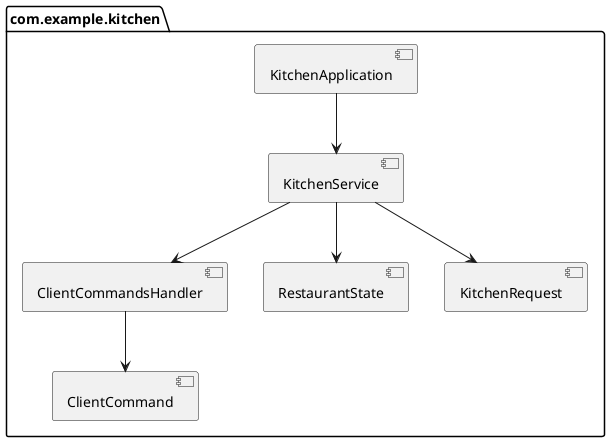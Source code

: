 @startuml component

package "com.example.kitchen" {
    [KitchenApplication] --> [KitchenService]
    [KitchenService] --> [ClientCommandsHandler]
    [KitchenService] --> [RestaurantState]
    [KitchenService] --> [KitchenRequest]
    [ClientCommandsHandler] --> [ClientCommand]
}

@enduml
